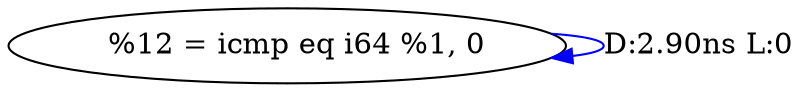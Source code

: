 digraph {
Node0x3327ff0[label="  %12 = icmp eq i64 %1, 0"];
Node0x3327ff0 -> Node0x3327ff0[label="D:2.90ns L:0",color=blue];
}
